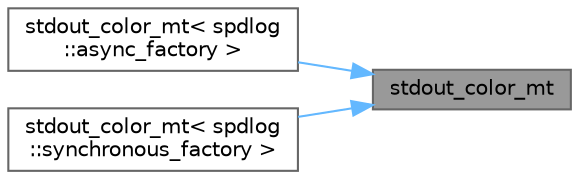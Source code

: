 digraph "stdout_color_mt"
{
 // LATEX_PDF_SIZE
  bgcolor="transparent";
  edge [fontname=Helvetica,fontsize=10,labelfontname=Helvetica,labelfontsize=10];
  node [fontname=Helvetica,fontsize=10,shape=box,height=0.2,width=0.4];
  rankdir="RL";
  Node1 [id="Node000001",label="stdout_color_mt",height=0.2,width=0.4,color="gray40", fillcolor="grey60", style="filled", fontcolor="black",tooltip=" "];
  Node1 -> Node2 [id="edge1_Node000001_Node000002",dir="back",color="steelblue1",style="solid",tooltip=" "];
  Node2 [id="Node000002",label="stdout_color_mt\< spdlog\l::async_factory \>",height=0.2,width=0.4,color="grey40", fillcolor="white", style="filled",URL="$color__sinks_8cpp.html#aa4373d7f89d3c2479a458fe9b9965389",tooltip=" "];
  Node1 -> Node3 [id="edge2_Node000001_Node000003",dir="back",color="steelblue1",style="solid",tooltip=" "];
  Node3 [id="Node000003",label="stdout_color_mt\< spdlog\l::synchronous_factory \>",height=0.2,width=0.4,color="grey40", fillcolor="white", style="filled",URL="$color__sinks_8cpp.html#a091fe5ccdc7c58e7f4bdfef6a07080ce",tooltip=" "];
}
